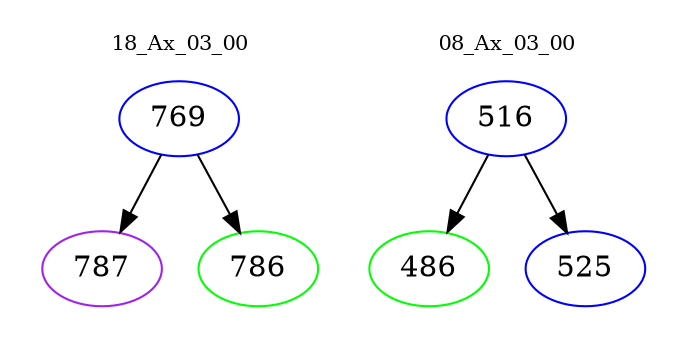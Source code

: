 digraph{
subgraph cluster_0 {
color = white
label = "18_Ax_03_00";
fontsize=10;
T0_769 [label="769", color="blue"]
T0_769 -> T0_787 [color="black"]
T0_787 [label="787", color="purple"]
T0_769 -> T0_786 [color="black"]
T0_786 [label="786", color="green"]
}
subgraph cluster_1 {
color = white
label = "08_Ax_03_00";
fontsize=10;
T1_516 [label="516", color="blue"]
T1_516 -> T1_486 [color="black"]
T1_486 [label="486", color="green"]
T1_516 -> T1_525 [color="black"]
T1_525 [label="525", color="blue"]
}
}
